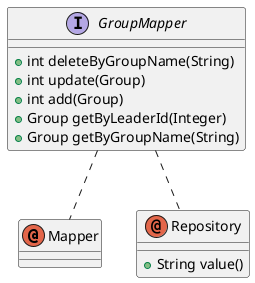 @startuml
'https://plantuml.com/class-diagram


annotation Mapper

interface GroupMapper {
+int deleteByGroupName(String)
+int update(Group)
+int add(Group)
+Group getByLeaderId(Integer)
+Group getByGroupName(String)
}

annotation Repository{
+String value()
}

GroupMapper .. Mapper
GroupMapper .. Repository

@enduml